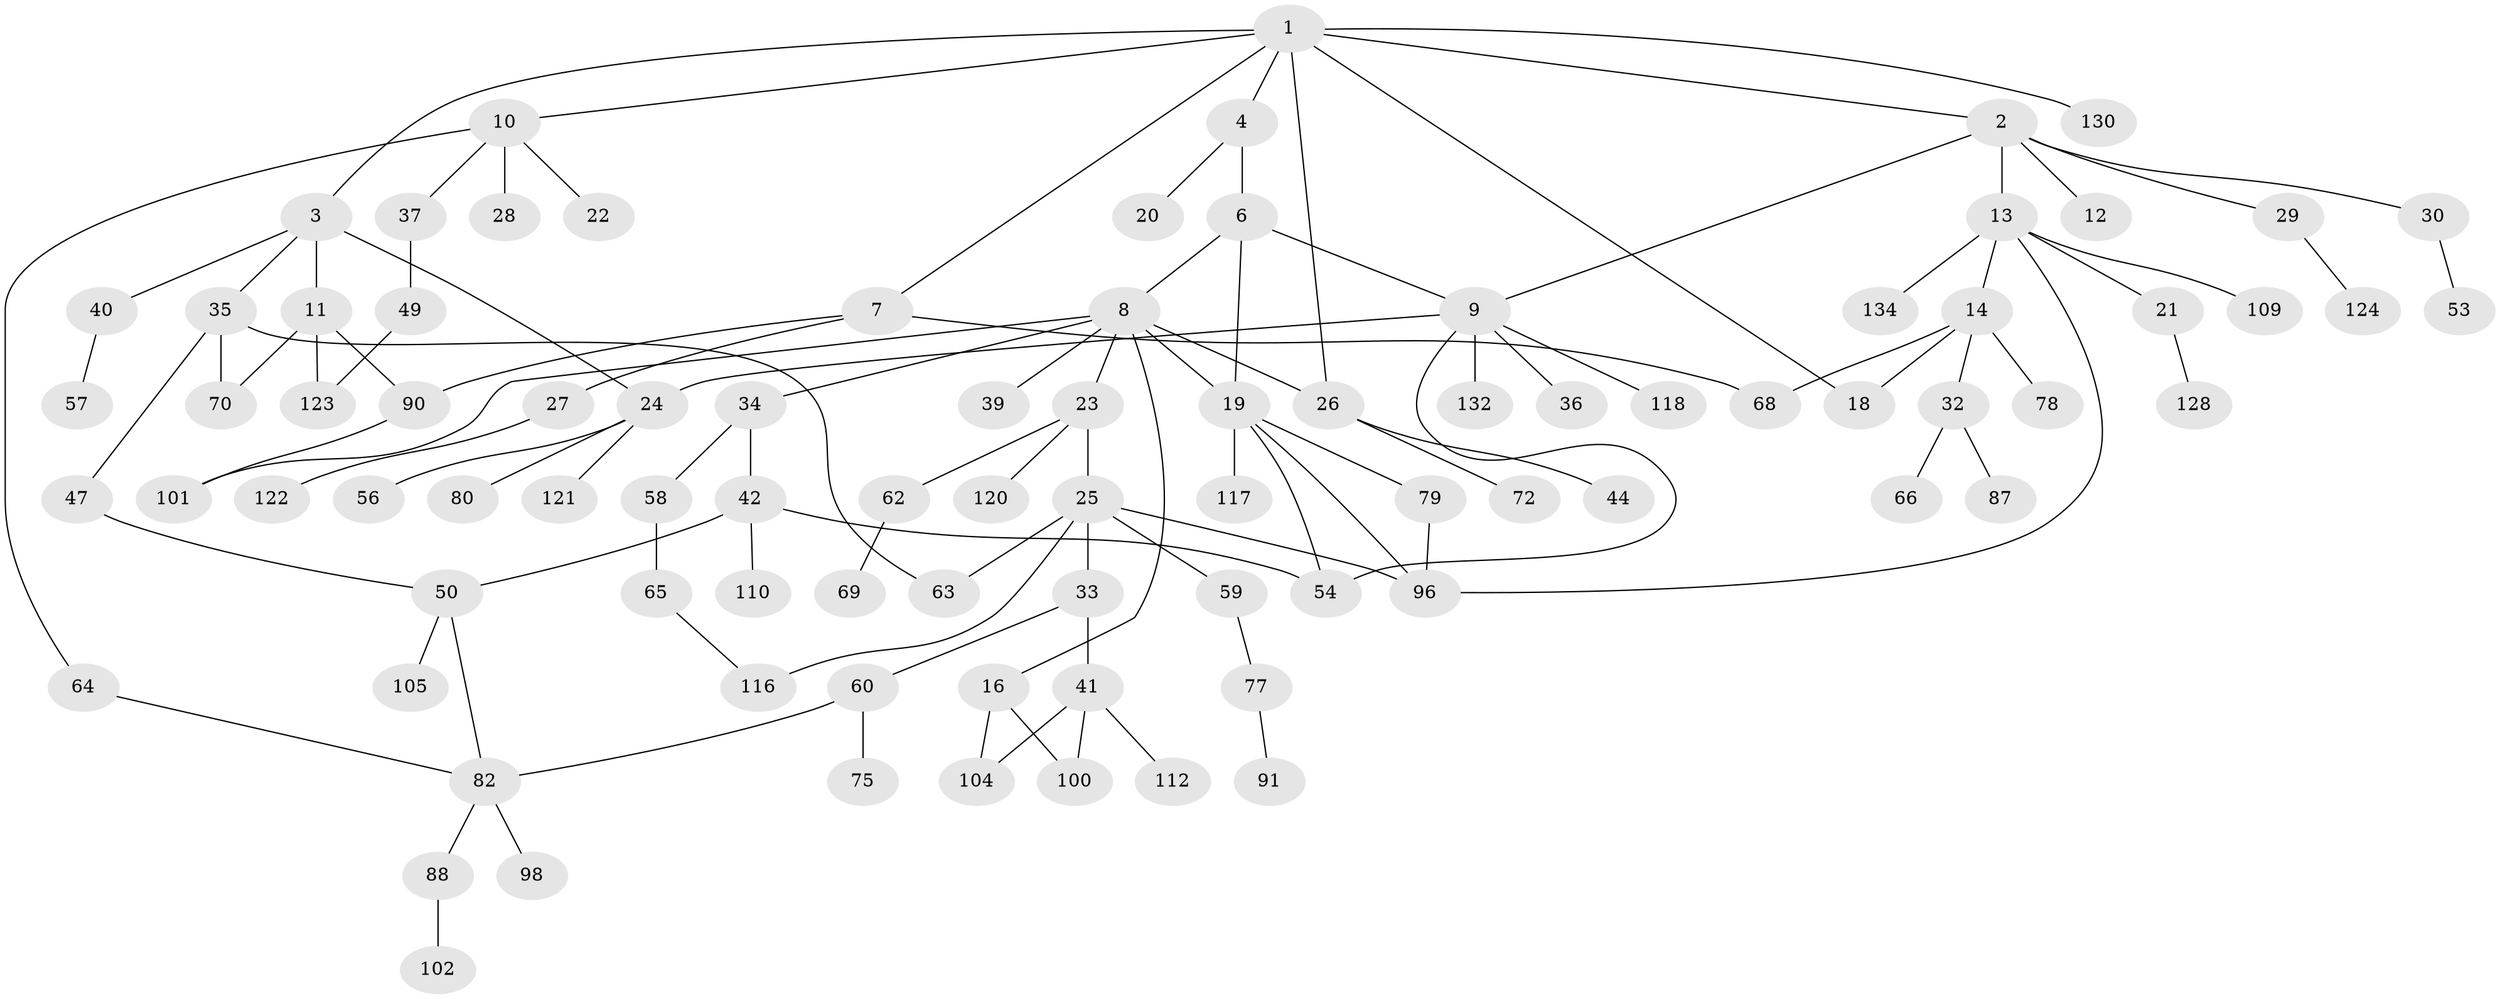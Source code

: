 // original degree distribution, {7: 0.007407407407407408, 5: 0.05925925925925926, 3: 0.2, 4: 0.05925925925925926, 6: 0.02962962962962963, 1: 0.34074074074074073, 2: 0.3037037037037037}
// Generated by graph-tools (version 1.1) at 2025/41/03/06/25 10:41:28]
// undirected, 89 vertices, 110 edges
graph export_dot {
graph [start="1"]
  node [color=gray90,style=filled];
  1 [super="+51"];
  2 [super="+5"];
  3;
  4;
  6;
  7 [super="+76"];
  8 [super="+15"];
  9 [super="+86"];
  10 [super="+126"];
  11 [super="+119"];
  12;
  13 [super="+17"];
  14 [super="+61"];
  16 [super="+97"];
  18 [super="+125"];
  19 [super="+55"];
  20;
  21;
  22;
  23 [super="+31"];
  24 [super="+133"];
  25 [super="+48"];
  26 [super="+38"];
  27 [super="+107"];
  28;
  29 [super="+45"];
  30 [super="+127"];
  32;
  33;
  34 [super="+93"];
  35 [super="+46"];
  36;
  37 [super="+67"];
  39;
  40 [super="+114"];
  41 [super="+84"];
  42 [super="+43"];
  44;
  47 [super="+92"];
  49 [super="+52"];
  50 [super="+83"];
  53 [super="+108"];
  54 [super="+89"];
  56;
  57;
  58;
  59;
  60 [super="+71"];
  62;
  63;
  64 [super="+99"];
  65 [super="+73"];
  66 [super="+85"];
  68 [super="+113"];
  69;
  70;
  72 [super="+74"];
  75;
  77 [super="+111"];
  78 [super="+135"];
  79;
  80 [super="+81"];
  82 [super="+94"];
  87 [super="+129"];
  88 [super="+95"];
  90;
  91;
  96 [super="+103"];
  98;
  100;
  101 [super="+131"];
  102 [super="+115"];
  104 [super="+106"];
  105;
  109;
  110;
  112;
  116;
  117;
  118;
  120;
  121;
  122;
  123;
  124;
  128;
  130;
  132;
  134;
  1 -- 2;
  1 -- 3;
  1 -- 4;
  1 -- 7;
  1 -- 10;
  1 -- 130;
  1 -- 18;
  1 -- 26;
  2 -- 12;
  2 -- 29;
  2 -- 30;
  2 -- 13;
  2 -- 9;
  3 -- 11;
  3 -- 24;
  3 -- 35;
  3 -- 40;
  4 -- 6;
  4 -- 20;
  6 -- 8;
  6 -- 9;
  6 -- 19;
  7 -- 27;
  7 -- 90;
  7 -- 68;
  8 -- 16;
  8 -- 23;
  8 -- 26;
  8 -- 34;
  8 -- 19;
  8 -- 101;
  8 -- 39;
  9 -- 36;
  9 -- 54;
  9 -- 132;
  9 -- 118;
  9 -- 24;
  10 -- 22;
  10 -- 28;
  10 -- 37;
  10 -- 64;
  11 -- 90;
  11 -- 123;
  11 -- 70;
  13 -- 14;
  13 -- 109;
  13 -- 134;
  13 -- 21;
  13 -- 96;
  14 -- 18;
  14 -- 32;
  14 -- 68;
  14 -- 78;
  16 -- 104;
  16 -- 100;
  19 -- 79;
  19 -- 96;
  19 -- 117;
  19 -- 54;
  21 -- 128;
  23 -- 25;
  23 -- 120;
  23 -- 62;
  24 -- 56;
  24 -- 80;
  24 -- 121;
  25 -- 33;
  25 -- 116;
  25 -- 96;
  25 -- 59;
  25 -- 63;
  26 -- 44;
  26 -- 72;
  27 -- 122;
  29 -- 124;
  30 -- 53;
  32 -- 66;
  32 -- 87;
  33 -- 41;
  33 -- 60;
  34 -- 42;
  34 -- 58;
  35 -- 70;
  35 -- 47;
  35 -- 63;
  37 -- 49;
  40 -- 57;
  41 -- 100;
  41 -- 104;
  41 -- 112;
  42 -- 54;
  42 -- 50;
  42 -- 110;
  47 -- 50;
  49 -- 123;
  50 -- 82;
  50 -- 105;
  58 -- 65;
  59 -- 77;
  60 -- 75;
  60 -- 82;
  62 -- 69;
  64 -- 82;
  65 -- 116;
  77 -- 91;
  79 -- 96;
  82 -- 88;
  82 -- 98;
  88 -- 102;
  90 -- 101;
}
